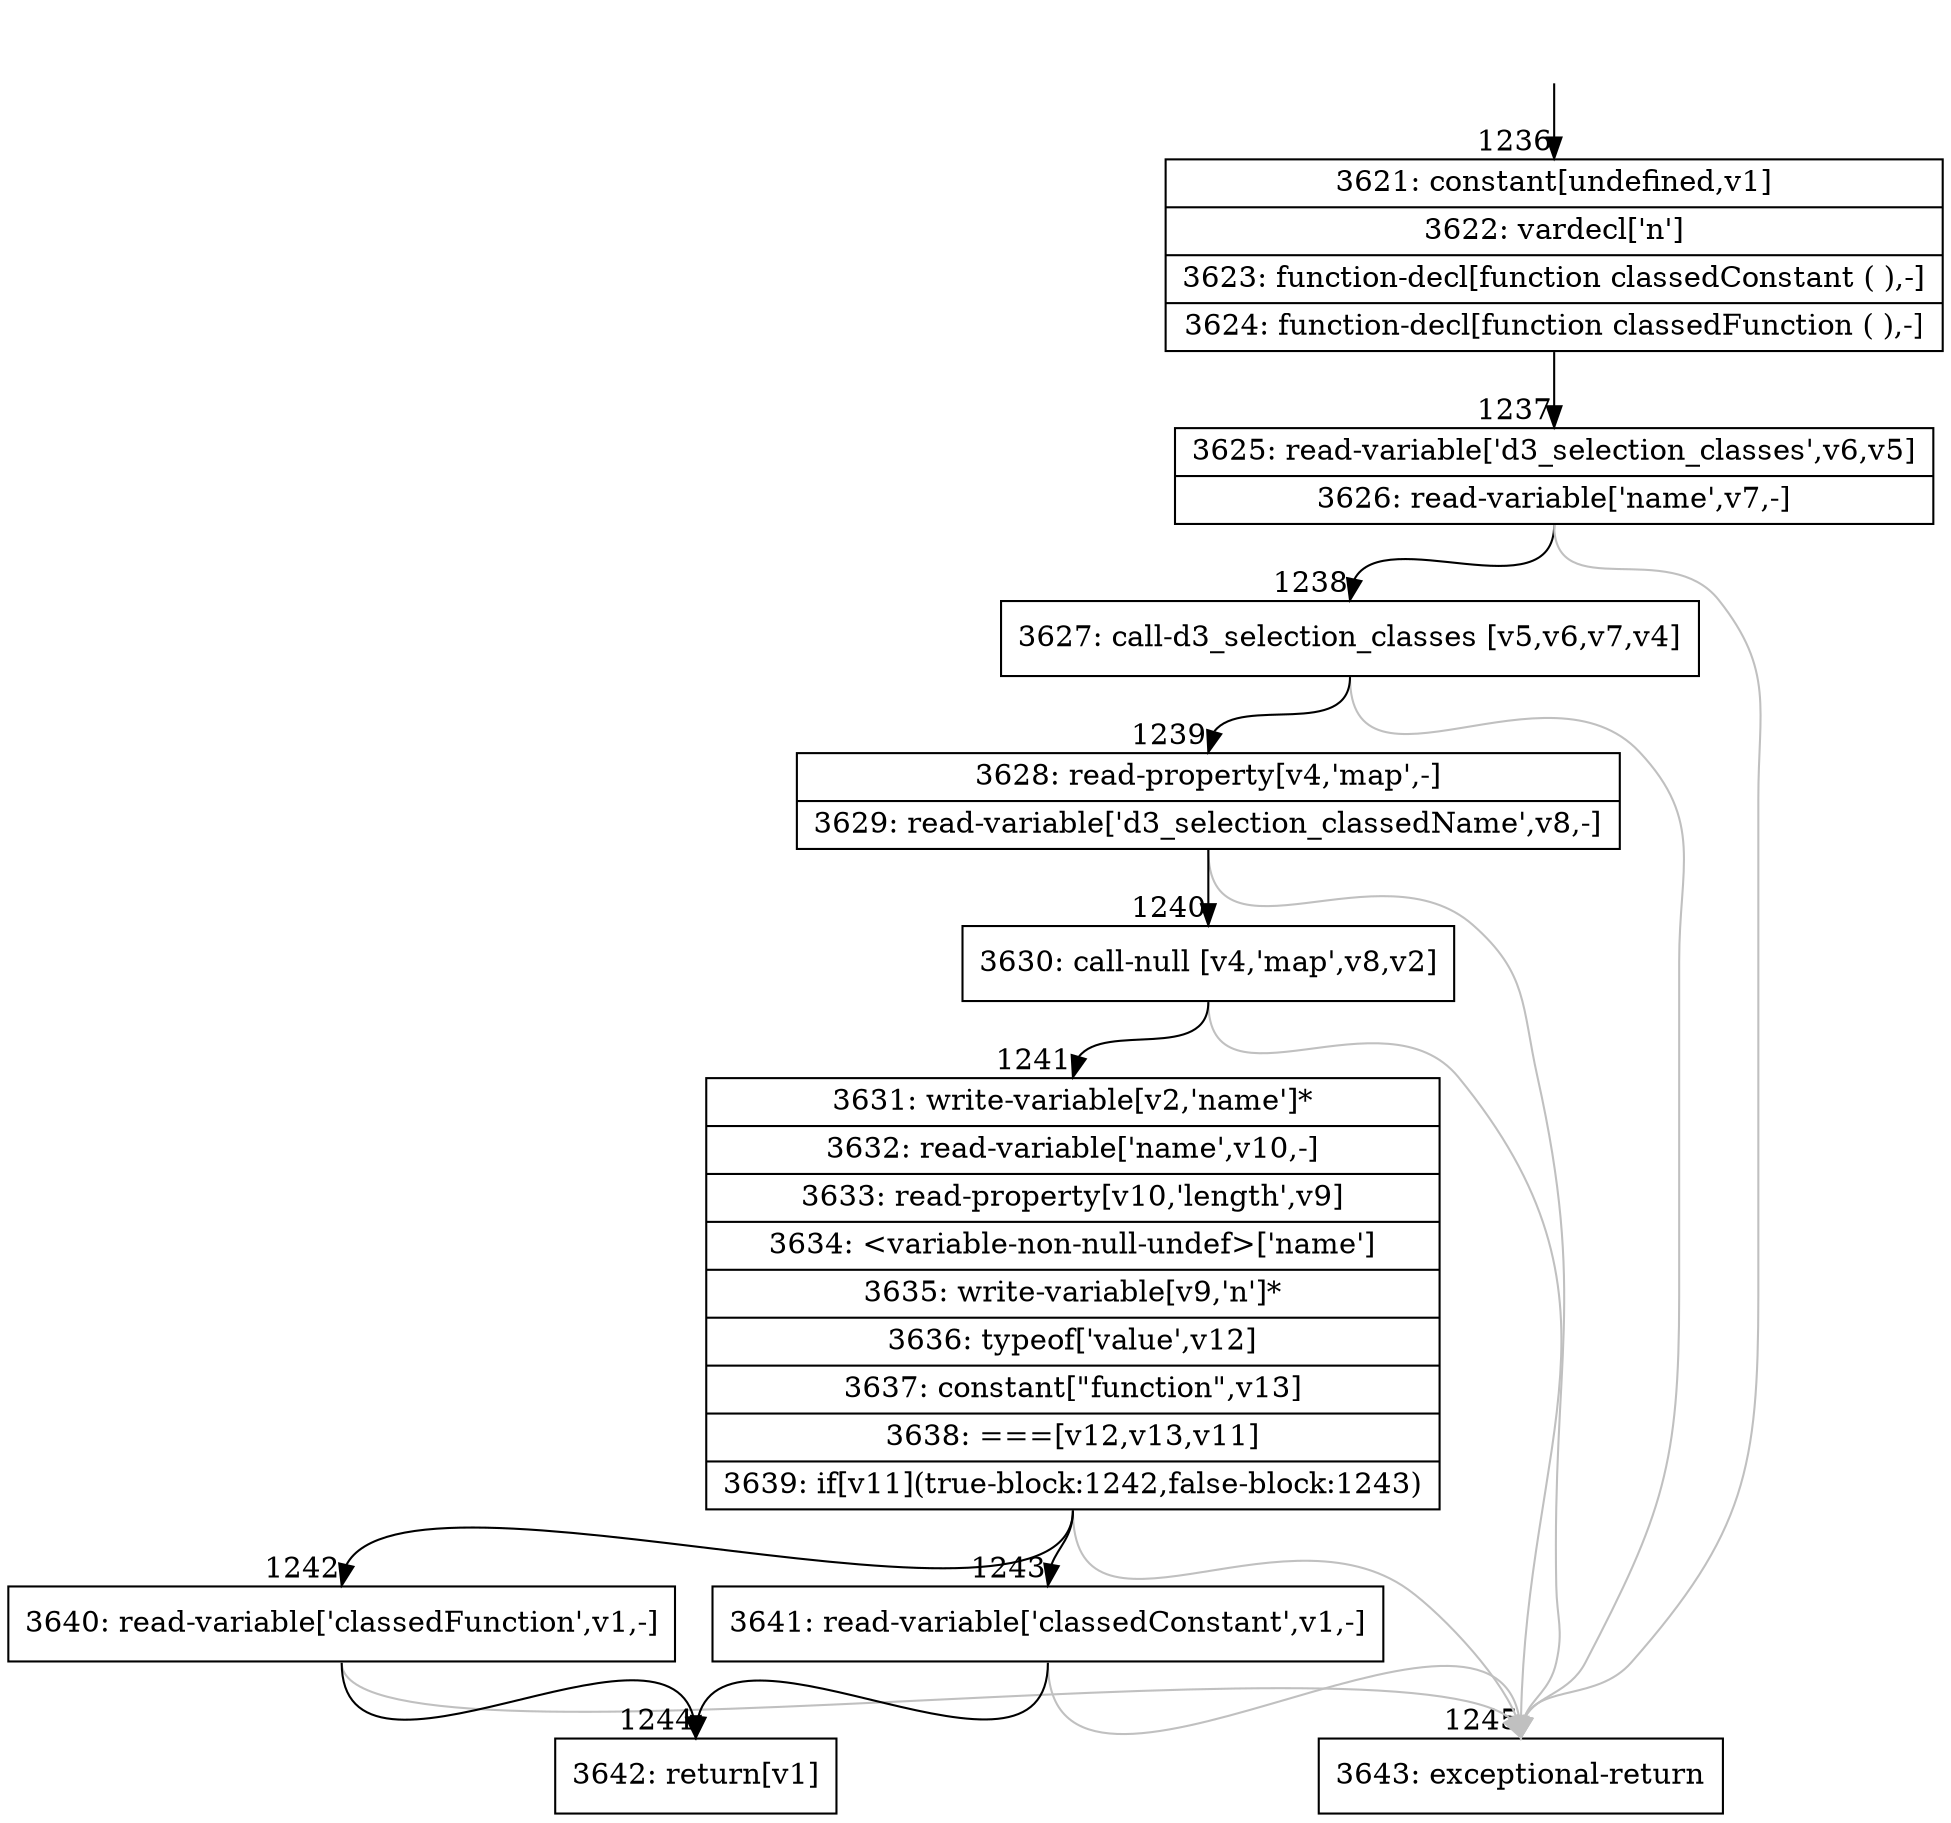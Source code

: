 digraph {
rankdir="TD"
BB_entry119[shape=none,label=""];
BB_entry119 -> BB1236 [tailport=s, headport=n, headlabel="    1236"]
BB1236 [shape=record label="{3621: constant[undefined,v1]|3622: vardecl['n']|3623: function-decl[function classedConstant ( ),-]|3624: function-decl[function classedFunction ( ),-]}" ] 
BB1236 -> BB1237 [tailport=s, headport=n, headlabel="      1237"]
BB1237 [shape=record label="{3625: read-variable['d3_selection_classes',v6,v5]|3626: read-variable['name',v7,-]}" ] 
BB1237 -> BB1238 [tailport=s, headport=n, headlabel="      1238"]
BB1237 -> BB1245 [tailport=s, headport=n, color=gray, headlabel="      1245"]
BB1238 [shape=record label="{3627: call-d3_selection_classes [v5,v6,v7,v4]}" ] 
BB1238 -> BB1239 [tailport=s, headport=n, headlabel="      1239"]
BB1238 -> BB1245 [tailport=s, headport=n, color=gray]
BB1239 [shape=record label="{3628: read-property[v4,'map',-]|3629: read-variable['d3_selection_classedName',v8,-]}" ] 
BB1239 -> BB1240 [tailport=s, headport=n, headlabel="      1240"]
BB1239 -> BB1245 [tailport=s, headport=n, color=gray]
BB1240 [shape=record label="{3630: call-null [v4,'map',v8,v2]}" ] 
BB1240 -> BB1241 [tailport=s, headport=n, headlabel="      1241"]
BB1240 -> BB1245 [tailport=s, headport=n, color=gray]
BB1241 [shape=record label="{3631: write-variable[v2,'name']*|3632: read-variable['name',v10,-]|3633: read-property[v10,'length',v9]|3634: \<variable-non-null-undef\>['name']|3635: write-variable[v9,'n']*|3636: typeof['value',v12]|3637: constant[\"function\",v13]|3638: ===[v12,v13,v11]|3639: if[v11](true-block:1242,false-block:1243)}" ] 
BB1241 -> BB1242 [tailport=s, headport=n, headlabel="      1242"]
BB1241 -> BB1243 [tailport=s, headport=n, headlabel="      1243"]
BB1241 -> BB1245 [tailport=s, headport=n, color=gray]
BB1242 [shape=record label="{3640: read-variable['classedFunction',v1,-]}" ] 
BB1242 -> BB1244 [tailport=s, headport=n, headlabel="      1244"]
BB1242 -> BB1245 [tailport=s, headport=n, color=gray]
BB1243 [shape=record label="{3641: read-variable['classedConstant',v1,-]}" ] 
BB1243 -> BB1244 [tailport=s, headport=n]
BB1243 -> BB1245 [tailport=s, headport=n, color=gray]
BB1244 [shape=record label="{3642: return[v1]}" ] 
BB1245 [shape=record label="{3643: exceptional-return}" ] 
//#$~ 717
}
